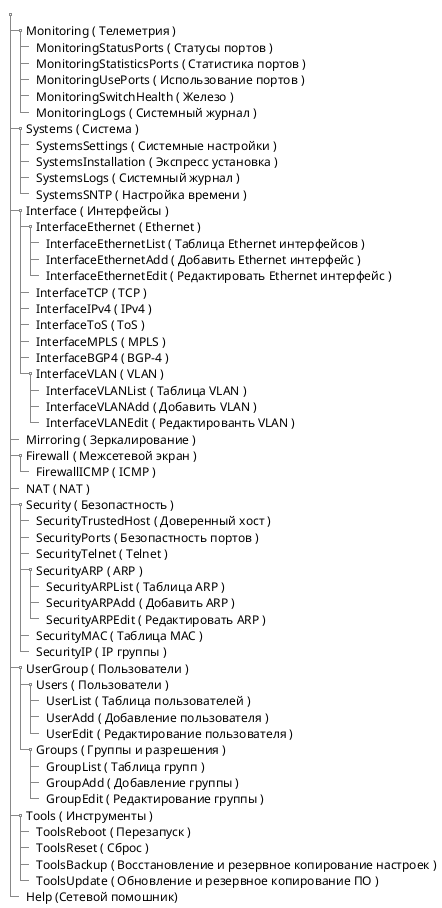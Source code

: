 @startuml
salt
{{T
+
++ Monitoring ( Телеметрия )
+++ MonitoringStatusPorts ( Статусы портов )
+++ MonitoringStatisticsPorts ( Статистика портов )
+++ MonitoringUsePorts ( Использование портов )
+++ MonitoringSwitchHealth ( Железо )
+++ MonitoringLogs ( Системный журнал )
++ Systems ( Система )
+++ SystemsSettings ( Системные настройки )
+++ SystemsInstallation ( Экспресс установка )
+++ SystemsLogs ( Системный журнал )
+++ SystemsSNTP ( Настройка времени )
++ Interface ( Интерфейсы )
+++ InterfaceEthernet ( Ethernet )
++++ InterfaceEthernetList ( Таблица Ethernet интерфейсов )
++++ InterfaceEthernetAdd ( Добавить Ethernet интерфейс )
++++ InterfaceEthernetEdit ( Редактировать Ethernet интерфейс )
+++ InterfaceTCP ( TCP )
+++ InterfaceIPv4 ( IPv4 )
+++ InterfaceToS ( ToS )
+++ InterfaceMPLS ( MPLS )
+++ InterfaceBGP4 ( BGP-4 )
+++ InterfaceVLAN ( VLAN )
++++ InterfaceVLANList ( Таблица VLAN )
++++ InterfaceVLANAdd ( Добавить VLAN )
++++ InterfaceVLANEdit ( Редактированть VLAN )
++ Mirroring ( Зеркалирование )
++ Firewall ( Межсетевой экран )
+++ FirewallICMP ( ICMP )
++ NAT ( NAT )
++ Security ( Безопастность )
+++ SecurityTrustedHost ( Доверенный хост )
+++ SecurityPorts ( Безопастность портов )
+++ SecurityTelnet ( Telnet )
+++ SecurityARP ( ARP )
++++ SecurityARPList ( Таблица ARP )
++++ SecurityARPAdd ( Добавить ARP )
++++ SecurityARPEdit ( Редактировать ARP )
+++ SecurityMAC ( Таблица MAC )
+++ SecurityIP ( IP группы )
++ UserGroup ( Пользователи )
+++ Users ( Пользователи )
++++ UserList ( Таблица пользователей )
++++ UserAdd ( Добавление пользователя )
++++ UserEdit ( Редактирование пользователя )
+++ Groups ( Группы и разрешения )
++++ GroupList ( Таблица групп )
++++ GroupAdd ( Добавление группы )
++++ GroupEdit ( Редактирование группы )
++ Tools ( Инструменты )
+++ ToolsReboot ( Перезапуск )
+++ ToolsReset ( Сброс )
+++ ToolsBackup ( Восстановление и резервное копирование настроек )
+++ ToolsUpdate ( Обновление и резервное копирование ПО )
++ Help (Сетевой помошник)
}}
@enduml